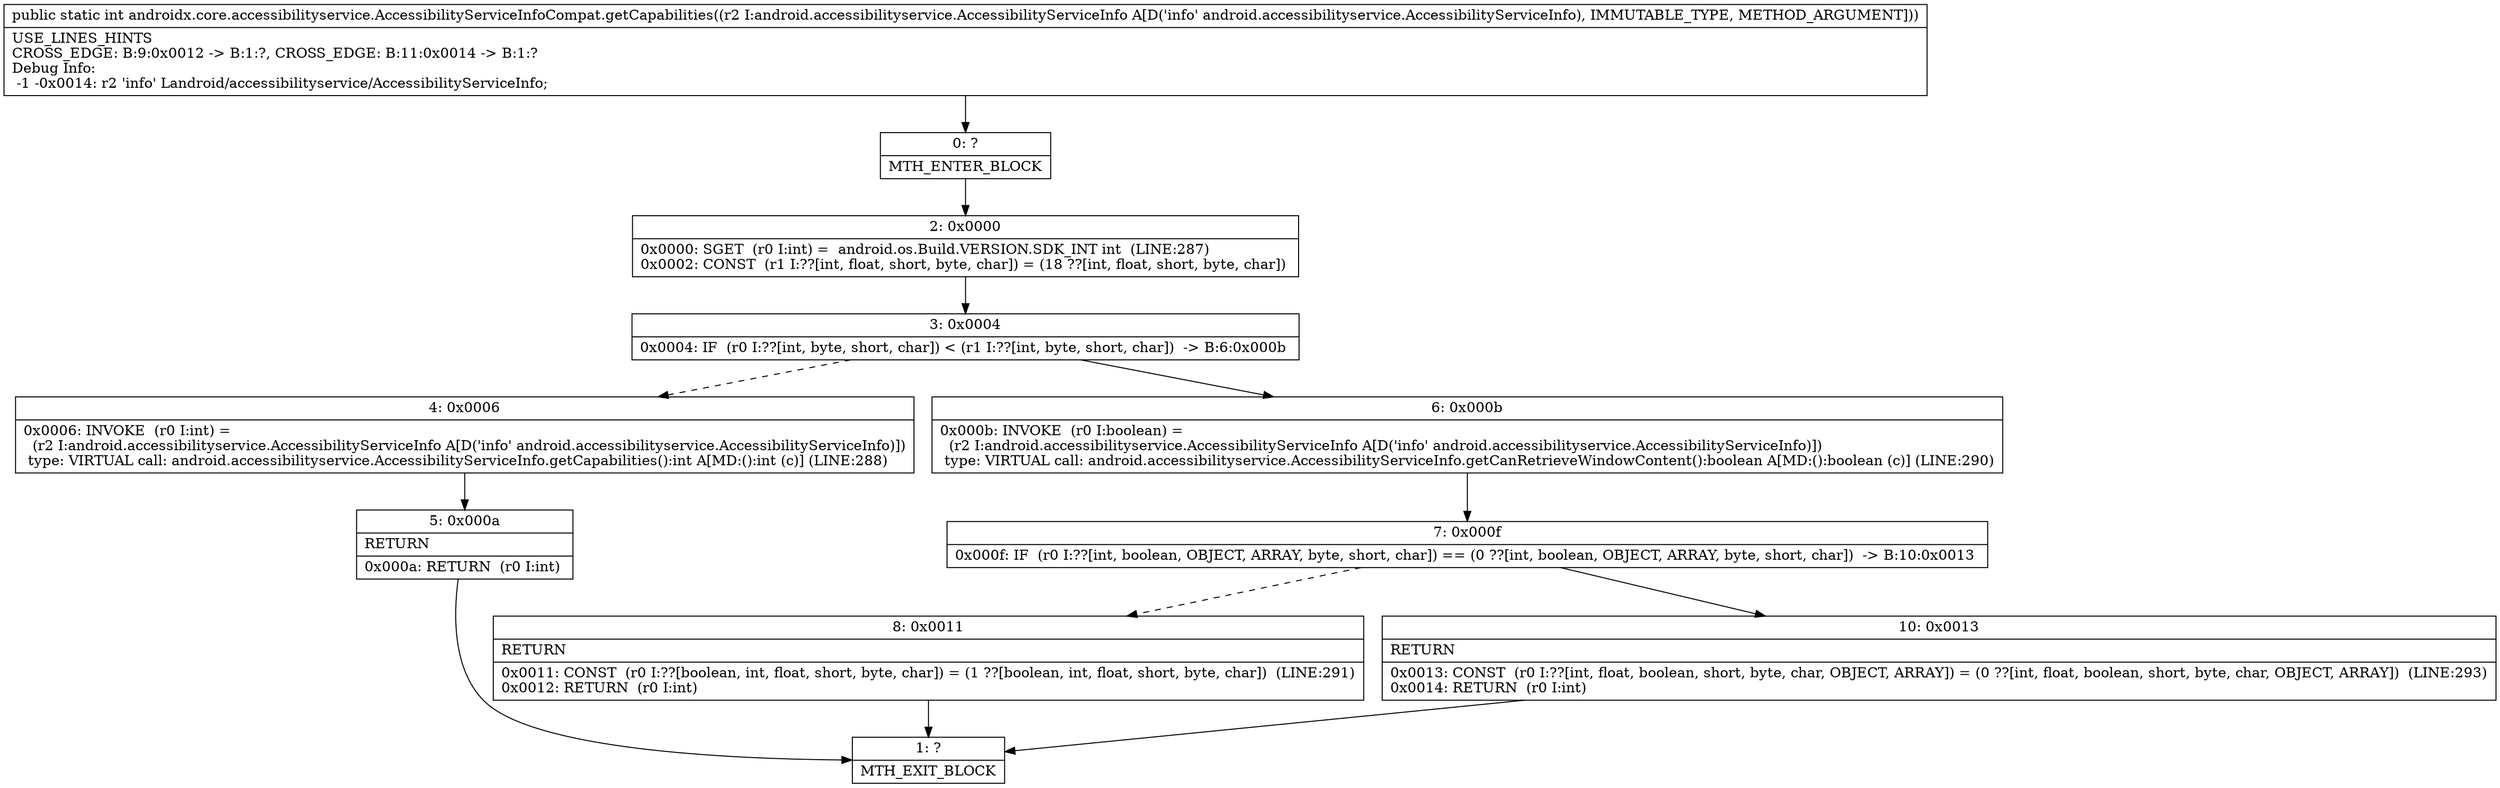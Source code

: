 digraph "CFG forandroidx.core.accessibilityservice.AccessibilityServiceInfoCompat.getCapabilities(Landroid\/accessibilityservice\/AccessibilityServiceInfo;)I" {
Node_0 [shape=record,label="{0\:\ ?|MTH_ENTER_BLOCK\l}"];
Node_2 [shape=record,label="{2\:\ 0x0000|0x0000: SGET  (r0 I:int) =  android.os.Build.VERSION.SDK_INT int  (LINE:287)\l0x0002: CONST  (r1 I:??[int, float, short, byte, char]) = (18 ??[int, float, short, byte, char]) \l}"];
Node_3 [shape=record,label="{3\:\ 0x0004|0x0004: IF  (r0 I:??[int, byte, short, char]) \< (r1 I:??[int, byte, short, char])  \-\> B:6:0x000b \l}"];
Node_4 [shape=record,label="{4\:\ 0x0006|0x0006: INVOKE  (r0 I:int) = \l  (r2 I:android.accessibilityservice.AccessibilityServiceInfo A[D('info' android.accessibilityservice.AccessibilityServiceInfo)])\l type: VIRTUAL call: android.accessibilityservice.AccessibilityServiceInfo.getCapabilities():int A[MD:():int (c)] (LINE:288)\l}"];
Node_5 [shape=record,label="{5\:\ 0x000a|RETURN\l|0x000a: RETURN  (r0 I:int) \l}"];
Node_1 [shape=record,label="{1\:\ ?|MTH_EXIT_BLOCK\l}"];
Node_6 [shape=record,label="{6\:\ 0x000b|0x000b: INVOKE  (r0 I:boolean) = \l  (r2 I:android.accessibilityservice.AccessibilityServiceInfo A[D('info' android.accessibilityservice.AccessibilityServiceInfo)])\l type: VIRTUAL call: android.accessibilityservice.AccessibilityServiceInfo.getCanRetrieveWindowContent():boolean A[MD:():boolean (c)] (LINE:290)\l}"];
Node_7 [shape=record,label="{7\:\ 0x000f|0x000f: IF  (r0 I:??[int, boolean, OBJECT, ARRAY, byte, short, char]) == (0 ??[int, boolean, OBJECT, ARRAY, byte, short, char])  \-\> B:10:0x0013 \l}"];
Node_8 [shape=record,label="{8\:\ 0x0011|RETURN\l|0x0011: CONST  (r0 I:??[boolean, int, float, short, byte, char]) = (1 ??[boolean, int, float, short, byte, char])  (LINE:291)\l0x0012: RETURN  (r0 I:int) \l}"];
Node_10 [shape=record,label="{10\:\ 0x0013|RETURN\l|0x0013: CONST  (r0 I:??[int, float, boolean, short, byte, char, OBJECT, ARRAY]) = (0 ??[int, float, boolean, short, byte, char, OBJECT, ARRAY])  (LINE:293)\l0x0014: RETURN  (r0 I:int) \l}"];
MethodNode[shape=record,label="{public static int androidx.core.accessibilityservice.AccessibilityServiceInfoCompat.getCapabilities((r2 I:android.accessibilityservice.AccessibilityServiceInfo A[D('info' android.accessibilityservice.AccessibilityServiceInfo), IMMUTABLE_TYPE, METHOD_ARGUMENT]))  | USE_LINES_HINTS\lCROSS_EDGE: B:9:0x0012 \-\> B:1:?, CROSS_EDGE: B:11:0x0014 \-\> B:1:?\lDebug Info:\l  \-1 \-0x0014: r2 'info' Landroid\/accessibilityservice\/AccessibilityServiceInfo;\l}"];
MethodNode -> Node_0;Node_0 -> Node_2;
Node_2 -> Node_3;
Node_3 -> Node_4[style=dashed];
Node_3 -> Node_6;
Node_4 -> Node_5;
Node_5 -> Node_1;
Node_6 -> Node_7;
Node_7 -> Node_8[style=dashed];
Node_7 -> Node_10;
Node_8 -> Node_1;
Node_10 -> Node_1;
}

